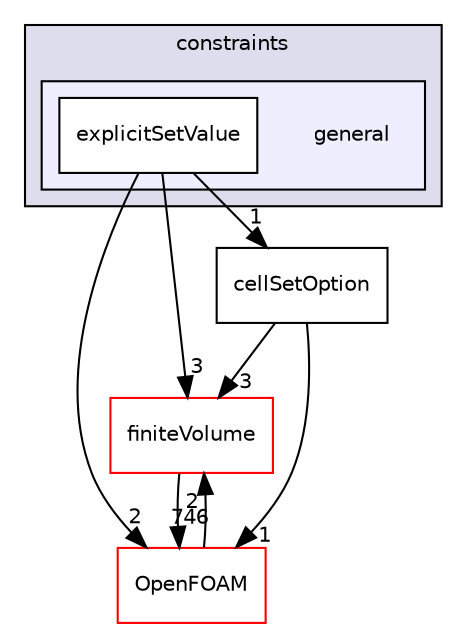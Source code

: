 digraph "src/fvOptions/constraints/general" {
  bgcolor=transparent;
  compound=true
  node [ fontsize="10", fontname="Helvetica"];
  edge [ labelfontsize="10", labelfontname="Helvetica"];
  subgraph clusterdir_35258aa5e0da929963ca5864cc4044a5 {
    graph [ bgcolor="#ddddee", pencolor="black", label="constraints" fontname="Helvetica", fontsize="10", URL="dir_35258aa5e0da929963ca5864cc4044a5.html"]
  subgraph clusterdir_7a951326ad32a095872b9f7d751d0b80 {
    graph [ bgcolor="#eeeeff", pencolor="black", label="" URL="dir_7a951326ad32a095872b9f7d751d0b80.html"];
    dir_7a951326ad32a095872b9f7d751d0b80 [shape=plaintext label="general"];
    dir_d7e1f4e268ef79af46c71aeb39ab5554 [shape=box label="explicitSetValue" color="black" fillcolor="white" style="filled" URL="dir_d7e1f4e268ef79af46c71aeb39ab5554.html"];
  }
  }
  dir_9bd15774b555cf7259a6fa18f99fe99b [shape=box label="finiteVolume" color="red" URL="dir_9bd15774b555cf7259a6fa18f99fe99b.html"];
  dir_c5473ff19b20e6ec4dfe5c310b3778a8 [shape=box label="OpenFOAM" color="red" URL="dir_c5473ff19b20e6ec4dfe5c310b3778a8.html"];
  dir_3985ce20ae33982f8c583731dc480b49 [shape=box label="cellSetOption" URL="dir_3985ce20ae33982f8c583731dc480b49.html"];
  dir_9bd15774b555cf7259a6fa18f99fe99b->dir_c5473ff19b20e6ec4dfe5c310b3778a8 [headlabel="746", labeldistance=1.5 headhref="dir_000897_001897.html"];
  dir_c5473ff19b20e6ec4dfe5c310b3778a8->dir_9bd15774b555cf7259a6fa18f99fe99b [headlabel="2", labeldistance=1.5 headhref="dir_001897_000897.html"];
  dir_d7e1f4e268ef79af46c71aeb39ab5554->dir_9bd15774b555cf7259a6fa18f99fe99b [headlabel="3", labeldistance=1.5 headhref="dir_001323_000897.html"];
  dir_d7e1f4e268ef79af46c71aeb39ab5554->dir_c5473ff19b20e6ec4dfe5c310b3778a8 [headlabel="2", labeldistance=1.5 headhref="dir_001323_001897.html"];
  dir_d7e1f4e268ef79af46c71aeb39ab5554->dir_3985ce20ae33982f8c583731dc480b49 [headlabel="1", labeldistance=1.5 headhref="dir_001323_001318.html"];
  dir_3985ce20ae33982f8c583731dc480b49->dir_9bd15774b555cf7259a6fa18f99fe99b [headlabel="3", labeldistance=1.5 headhref="dir_001318_000897.html"];
  dir_3985ce20ae33982f8c583731dc480b49->dir_c5473ff19b20e6ec4dfe5c310b3778a8 [headlabel="1", labeldistance=1.5 headhref="dir_001318_001897.html"];
}
